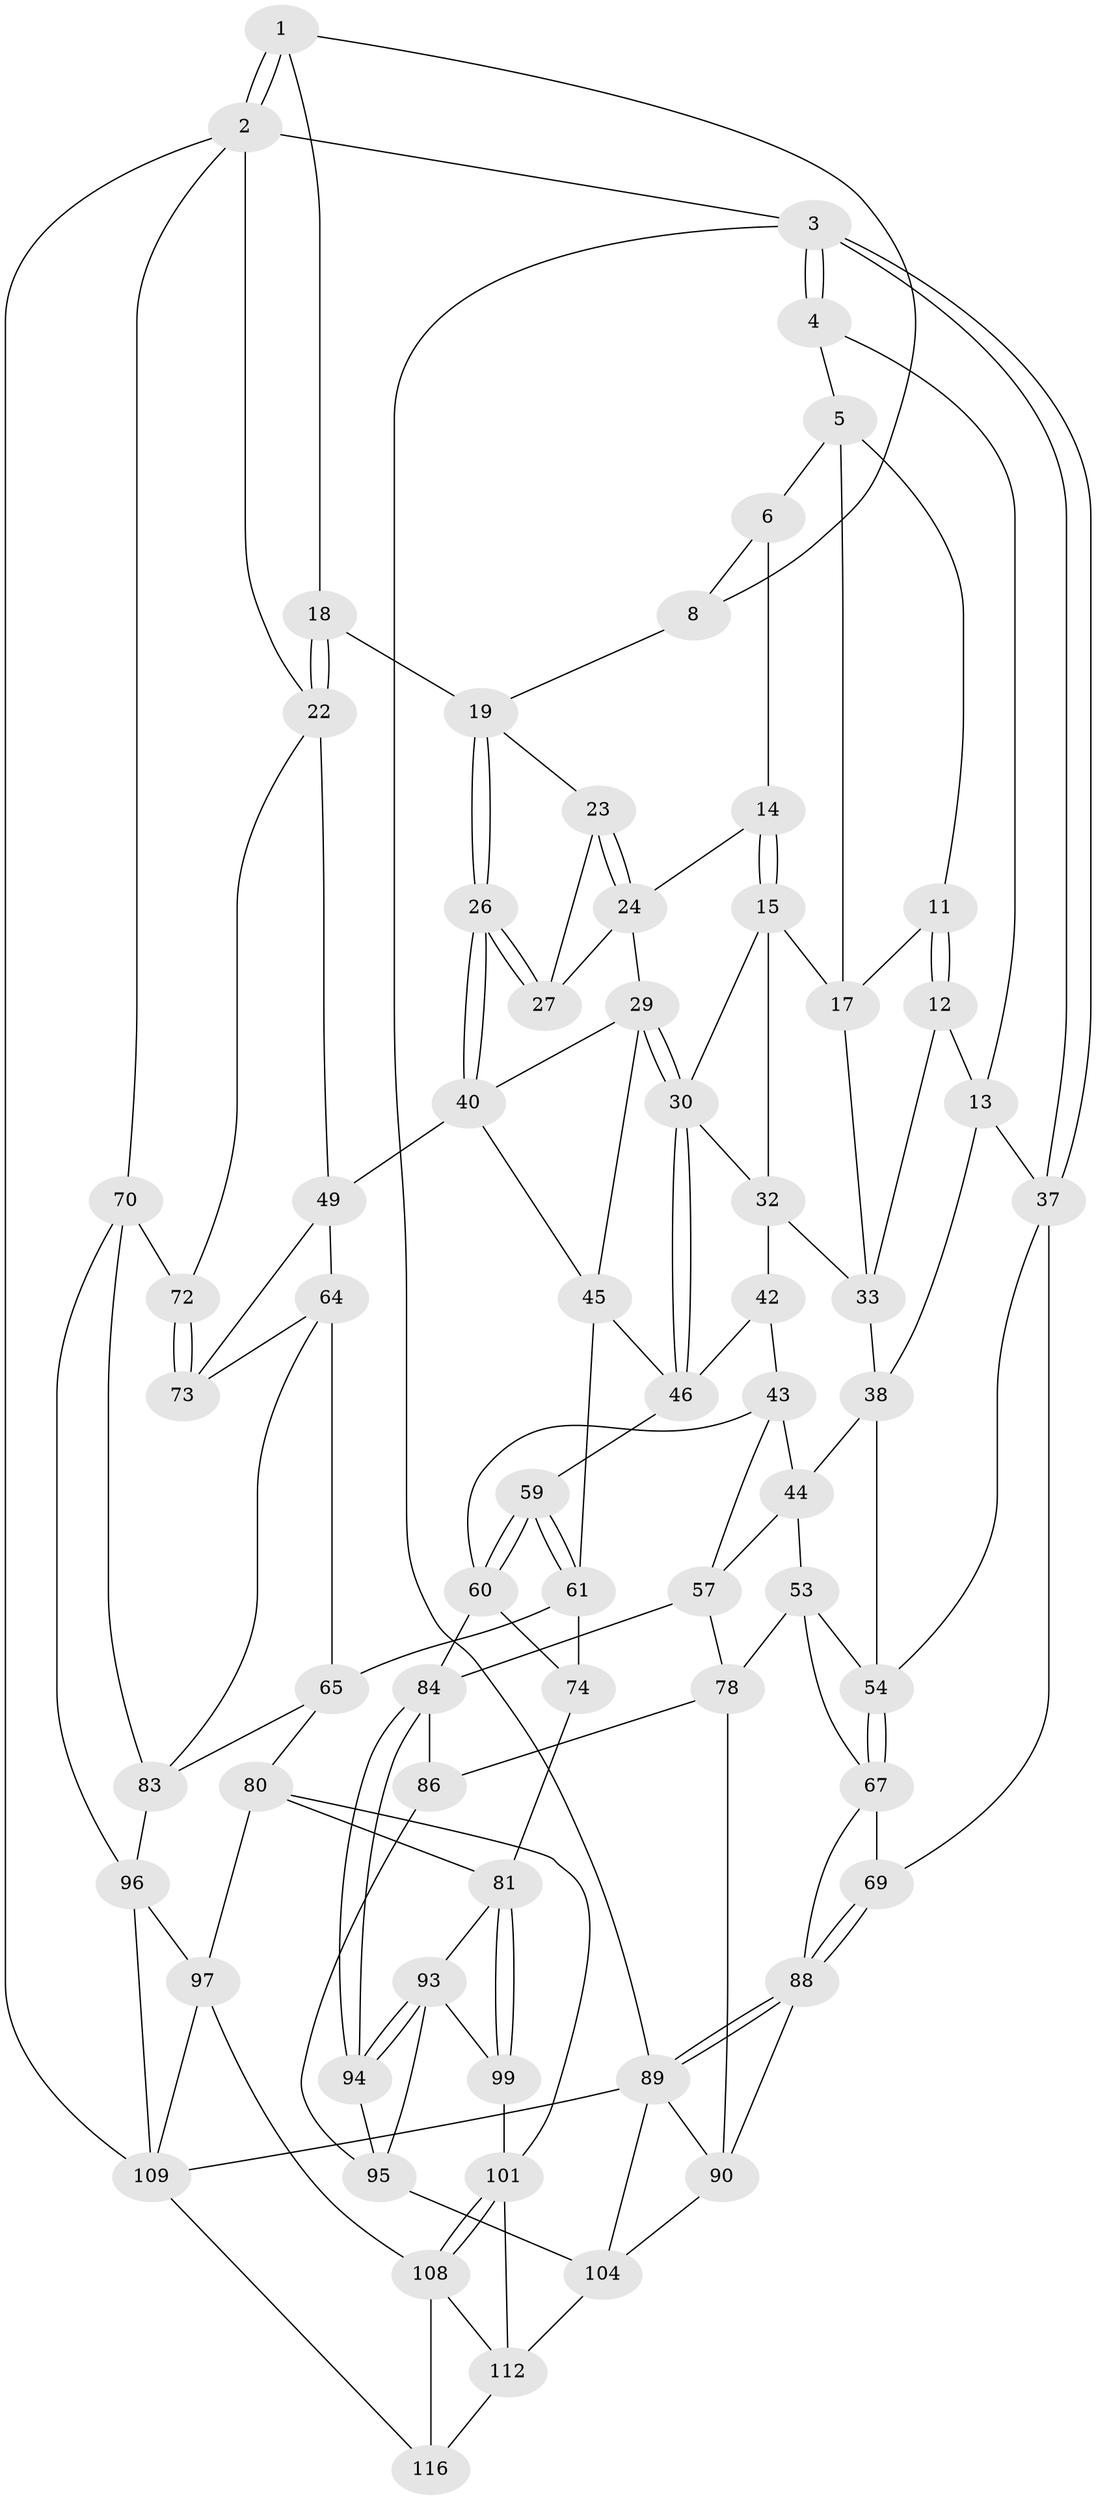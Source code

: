 // original degree distribution, {3: 0.017241379310344827, 6: 0.1810344827586207, 4: 0.19827586206896552, 5: 0.603448275862069}
// Generated by graph-tools (version 1.1) at 2025/42/03/06/25 10:42:36]
// undirected, 68 vertices, 149 edges
graph export_dot {
graph [start="1"]
  node [color=gray90,style=filled];
  1 [pos="+0.8541592204042174+0",super="+7"];
  2 [pos="+1+0",super="+21"];
  3 [pos="+0+0"];
  4 [pos="+0+0"];
  5 [pos="+0.2517788300647056+0",super="+10"];
  6 [pos="+0.6009159293917147+0",super="+9"];
  8 [pos="+0.717200677156165+0.08533090024432514"];
  11 [pos="+0.17385948120446637+0.05575199179785133"];
  12 [pos="+0.127282541536818+0.11838339767782395"];
  13 [pos="+0.06148103778085033+0.1361212542380852",super="+36"];
  14 [pos="+0.5625018613576408+0.08514267401676684"];
  15 [pos="+0.5206945545087943+0.120001442490423",super="+16"];
  17 [pos="+0.37690557881152636+0.09147937811240048",super="+25"];
  18 [pos="+0.8929588975378003+0.2004702999506551"];
  19 [pos="+0.8821496291844256+0.20594334943435683",super="+20"];
  22 [pos="+1+0.2662121834243875",super="+48"];
  23 [pos="+0.7283344889342848+0.1475475730133916"];
  24 [pos="+0.6230708241433931+0.14561644179015298",super="+28"];
  26 [pos="+0.8448996570471996+0.24033374097201435"];
  27 [pos="+0.7025627931076894+0.18823007446047307"];
  29 [pos="+0.6671765620440705+0.27032210895415415",super="+41"];
  30 [pos="+0.5675688937913389+0.32125002729078517",super="+31"];
  32 [pos="+0.400873376263323+0.2288159802531604",super="+35"];
  33 [pos="+0.3158320511456788+0.19369619658479867",super="+34"];
  37 [pos="+0+0.16324357857920638",super="+62"];
  38 [pos="+0.23323405331949004+0.31568979569075367",super="+39"];
  40 [pos="+0.8228611566770744+0.26319362187162576",super="+50"];
  42 [pos="+0.3939457682096798+0.30911057781858375"];
  43 [pos="+0.2953155500920048+0.35613451592072354",super="+56"];
  44 [pos="+0.27812788680103917+0.34768870008997116",super="+52"];
  45 [pos="+0.7026568414607851+0.41269442588595834",super="+51"];
  46 [pos="+0.5629992102049947+0.377772725744129",super="+47"];
  49 [pos="+0.904418515960665+0.46306881216703066",super="+63"];
  53 [pos="+0.18423069726034916+0.5322335079889291",super="+77"];
  54 [pos="+0.10401289406585092+0.4465073595855133",super="+55"];
  57 [pos="+0.2967330790327559+0.5574266699055472",super="+58"];
  59 [pos="+0.5118417096279217+0.47566065451762835"];
  60 [pos="+0.4940975573326937+0.5065660508397473",super="+75"];
  61 [pos="+0.739139409158626+0.4828089294276256",super="+66"];
  64 [pos="+0.7810727103376247+0.5103936891994761",super="+76"];
  65 [pos="+0.7597252196209093+0.5121542606896736",super="+79"];
  67 [pos="+0.03398422878436069+0.6026487214319268",super="+68"];
  69 [pos="+0+0.6086434654322327"];
  70 [pos="+1+0.6974275477574131",super="+71"];
  72 [pos="+1+0.6144394329433096"];
  73 [pos="+0.9036815292167203+0.6197399659045708"];
  74 [pos="+0.5331348007728216+0.5787872845367913"];
  78 [pos="+0.1797311036889325+0.7571990301767814",super="+87"];
  80 [pos="+0.7131498253741518+0.6570004295840537",super="+98"];
  81 [pos="+0.6703595323807265+0.6543937394378672",super="+82"];
  83 [pos="+0.8621297209899107+0.6592522029299701",super="+92"];
  84 [pos="+0.3961587227474029+0.6625698245930669",super="+85"];
  86 [pos="+0.29413265381243103+0.7327518738746109"];
  88 [pos="+0+1",super="+91"];
  89 [pos="+0+1",super="+111"];
  90 [pos="+0.17704657670377913+0.7737171493448494",super="+105"];
  93 [pos="+0.5019565111440274+0.7587937027482353",super="+100"];
  94 [pos="+0.3980068697957451+0.6803634417706577"];
  95 [pos="+0.3484254729831581+0.7445147571914735",super="+103"];
  96 [pos="+0.8738963538968763+0.7911626822625268",super="+106"];
  97 [pos="+0.8635925436218241+0.7992027984794",super="+107"];
  99 [pos="+0.5674909047913094+0.8400978938928045"];
  101 [pos="+0.6918334073534512+0.8206215301934823",super="+102"];
  104 [pos="+0.3599695153516604+1",super="+114"];
  108 [pos="+0.7722325510933438+0.8950415529027476",super="+115"];
  109 [pos="+1+1",super="+110"];
  112 [pos="+0.6529718793740208+0.9771171037425929",super="+113"];
  116 [pos="+0.8270256365171925+1"];
  1 -- 2;
  1 -- 2;
  1 -- 8;
  1 -- 18;
  2 -- 3;
  2 -- 109;
  2 -- 70;
  2 -- 22;
  3 -- 4;
  3 -- 4;
  3 -- 37;
  3 -- 37;
  3 -- 89;
  4 -- 5;
  4 -- 13;
  5 -- 6;
  5 -- 17;
  5 -- 11;
  6 -- 8;
  6 -- 14;
  8 -- 19;
  11 -- 12;
  11 -- 12;
  11 -- 17;
  12 -- 13;
  12 -- 33;
  13 -- 37;
  13 -- 38;
  14 -- 15;
  14 -- 15;
  14 -- 24;
  15 -- 30;
  15 -- 32;
  15 -- 17;
  17 -- 33;
  18 -- 19;
  18 -- 22;
  18 -- 22;
  19 -- 26;
  19 -- 26;
  19 -- 23;
  22 -- 72;
  22 -- 49;
  23 -- 24;
  23 -- 24;
  23 -- 27;
  24 -- 27;
  24 -- 29;
  26 -- 27;
  26 -- 27;
  26 -- 40;
  26 -- 40;
  29 -- 30;
  29 -- 30;
  29 -- 40;
  29 -- 45;
  30 -- 46;
  30 -- 46;
  30 -- 32;
  32 -- 33;
  32 -- 42;
  33 -- 38;
  37 -- 69;
  37 -- 54;
  38 -- 44;
  38 -- 54;
  40 -- 49;
  40 -- 45;
  42 -- 43;
  42 -- 46;
  43 -- 44;
  43 -- 57;
  43 -- 60;
  44 -- 53;
  44 -- 57;
  45 -- 46;
  45 -- 61;
  46 -- 59;
  49 -- 64;
  49 -- 73;
  53 -- 54;
  53 -- 67;
  53 -- 78;
  54 -- 67;
  54 -- 67;
  57 -- 84;
  57 -- 78;
  59 -- 60;
  59 -- 60;
  59 -- 61;
  59 -- 61;
  60 -- 74;
  60 -- 84;
  61 -- 65;
  61 -- 74;
  64 -- 65;
  64 -- 73;
  64 -- 83;
  65 -- 80;
  65 -- 83;
  67 -- 88;
  67 -- 69;
  69 -- 88;
  69 -- 88;
  70 -- 72;
  70 -- 83;
  70 -- 96;
  72 -- 73;
  72 -- 73;
  74 -- 81;
  78 -- 90;
  78 -- 86;
  80 -- 81;
  80 -- 97;
  80 -- 101;
  81 -- 99;
  81 -- 99;
  81 -- 93;
  83 -- 96;
  84 -- 94;
  84 -- 94;
  84 -- 86;
  86 -- 95;
  88 -- 89;
  88 -- 89;
  88 -- 90;
  89 -- 109;
  89 -- 104;
  89 -- 90;
  90 -- 104;
  93 -- 94;
  93 -- 94;
  93 -- 99;
  93 -- 95;
  94 -- 95;
  95 -- 104;
  96 -- 97;
  96 -- 109;
  97 -- 108;
  97 -- 109;
  99 -- 101;
  101 -- 108;
  101 -- 108;
  101 -- 112;
  104 -- 112;
  108 -- 112;
  108 -- 116;
  109 -- 116;
  112 -- 116;
}

